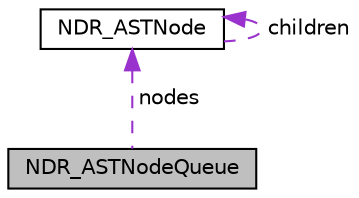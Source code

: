 digraph "NDR_ASTNodeQueue"
{
 // LATEX_PDF_SIZE
  edge [fontname="Helvetica",fontsize="10",labelfontname="Helvetica",labelfontsize="10"];
  node [fontname="Helvetica",fontsize="10",shape=record];
  Node1 [label="NDR_ASTNodeQueue",height=0.2,width=0.4,color="black", fillcolor="grey75", style="filled", fontcolor="black",tooltip=" "];
  Node2 -> Node1 [dir="back",color="darkorchid3",fontsize="10",style="dashed",label=" nodes" ,fontname="Helvetica"];
  Node2 [label="NDR_ASTNode",height=0.2,width=0.4,color="black", fillcolor="white", style="filled",URL="$structNDR__ASTNode.html",tooltip=" "];
  Node2 -> Node2 [dir="back",color="darkorchid3",fontsize="10",style="dashed",label=" children" ,fontname="Helvetica"];
}
